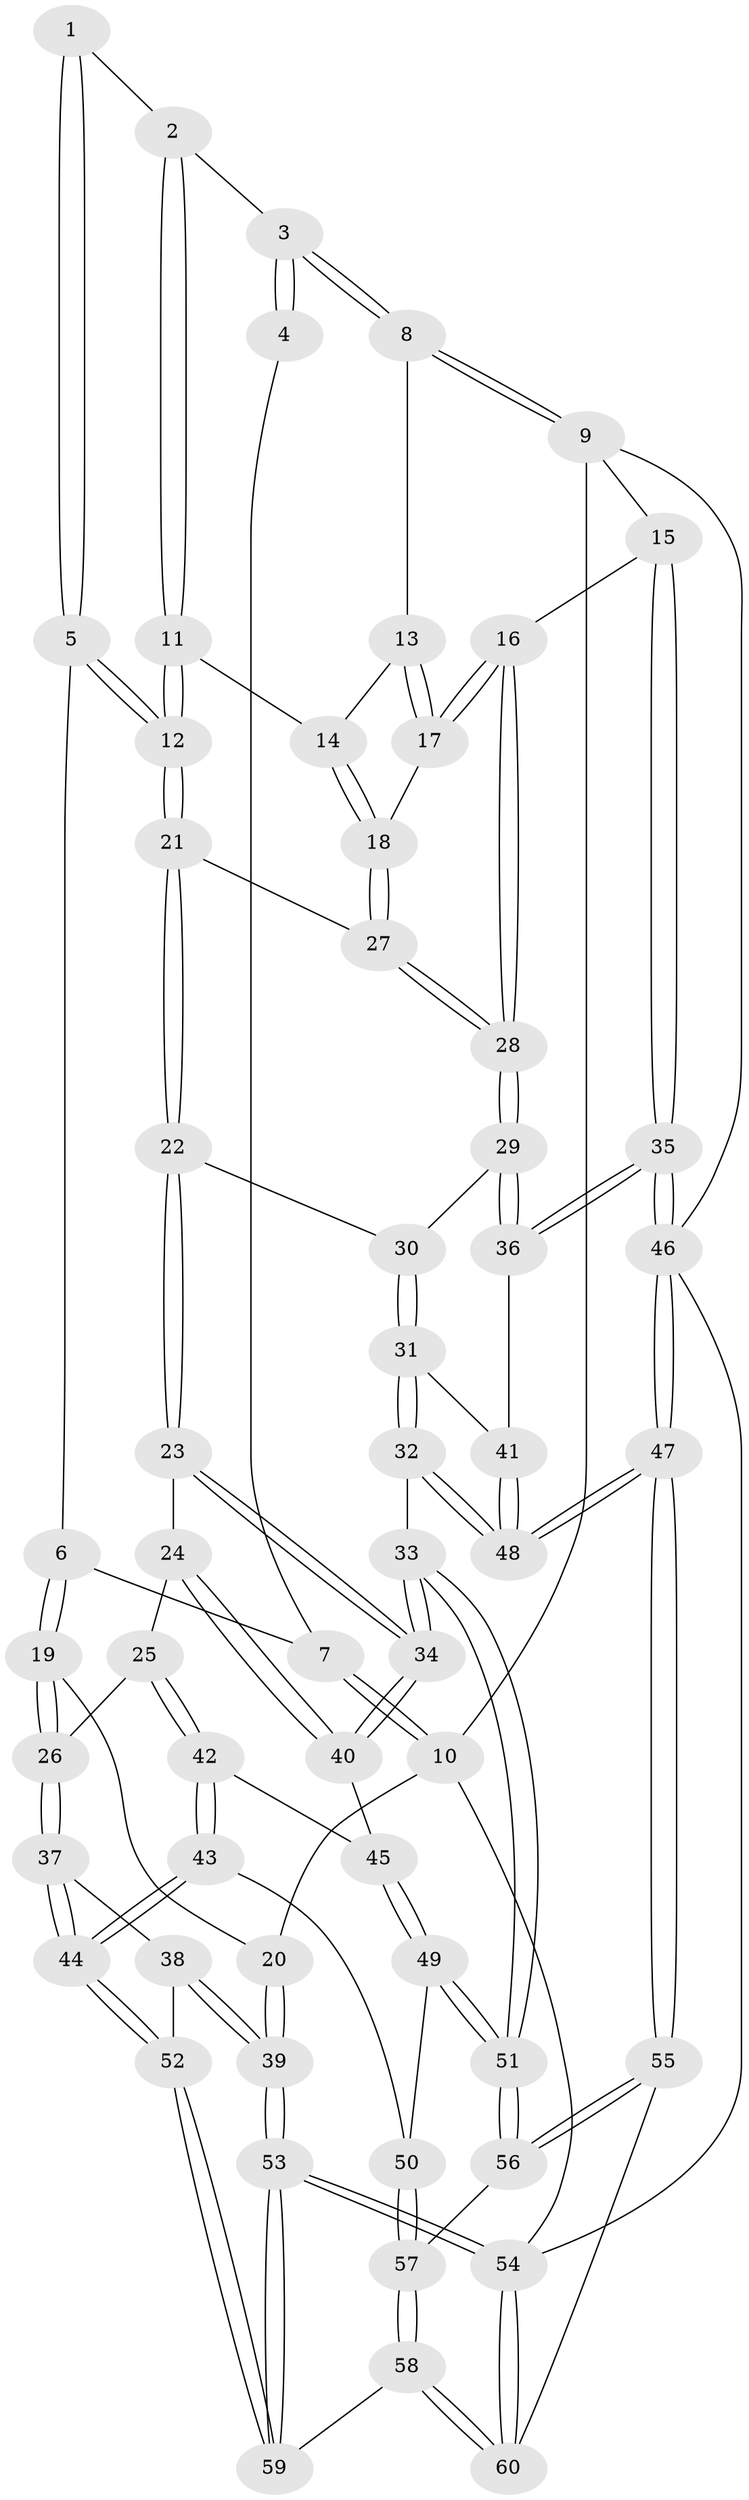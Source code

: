 // Generated by graph-tools (version 1.1) at 2025/16/03/09/25 04:16:46]
// undirected, 60 vertices, 147 edges
graph export_dot {
graph [start="1"]
  node [color=gray90,style=filled];
  1 [pos="+0.4055361467129822+0"];
  2 [pos="+0.4802371539364792+0.05706093530631443"];
  3 [pos="+0.7578493262083129+0"];
  4 [pos="+0.4023556851549957+0"];
  5 [pos="+0.3538768974215495+0.15581996348030885"];
  6 [pos="+0.1833892894673102+0.11931673141652914"];
  7 [pos="+0.14535771827409788+0"];
  8 [pos="+0.7732862899928596+0"];
  9 [pos="+1+0"];
  10 [pos="+0+0"];
  11 [pos="+0.47928913207573076+0.20017920937246406"];
  12 [pos="+0.4549510820350246+0.22890013571578033"];
  13 [pos="+0.7551203087643625+0"];
  14 [pos="+0.6403729140846333+0.0877475680010016"];
  15 [pos="+1+0.26123064289847225"];
  16 [pos="+1+0.27632033357042124"];
  17 [pos="+0.8387933212323987+0.1139470939362948"];
  18 [pos="+0.7326166688858888+0.27937220985991307"];
  19 [pos="+0.04045845798677617+0.27379962223925886"];
  20 [pos="+0+0.25964658261174206"];
  21 [pos="+0.4582682240921967+0.250315059671869"];
  22 [pos="+0.4371612010373631+0.3300077920003684"];
  23 [pos="+0.42423509291031825+0.3421584626365038"];
  24 [pos="+0.2739714847986055+0.4457745579098964"];
  25 [pos="+0.20142965990185455+0.4598303826205079"];
  26 [pos="+0.19734366247684296+0.45778851393944003"];
  27 [pos="+0.7302136566749567+0.31134440354406695"];
  28 [pos="+0.7965031287678895+0.4214965353461672"];
  29 [pos="+0.7950304898189059+0.42634977041466904"];
  30 [pos="+0.5234506594348648+0.4085709342190849"];
  31 [pos="+0.574421979488286+0.5930642670116715"];
  32 [pos="+0.5465105221354644+0.6336831124339697"];
  33 [pos="+0.5344038093129176+0.6384976708089156"];
  34 [pos="+0.4852431502119056+0.6178750404781777"];
  35 [pos="+1+0.7819930303726341"];
  36 [pos="+0.794254757436684+0.458991700115186"];
  37 [pos="+0.019634610654876608+0.585188456938965"];
  38 [pos="+0+0.6104149642690935"];
  39 [pos="+0+0.6288169130767224"];
  40 [pos="+0.4351660053768124+0.6086067574485"];
  41 [pos="+0.7731178377505765+0.49036584477003897"];
  42 [pos="+0.205244884085681+0.5048160997643153"];
  43 [pos="+0.18808775465664251+0.7096931272373881"];
  44 [pos="+0.15285545026295527+0.747357664999708"];
  45 [pos="+0.35143052775041483+0.6659657779481316"];
  46 [pos="+1+1"];
  47 [pos="+0.9827862217574934+1"];
  48 [pos="+0.7809902280398006+0.8131050644448394"];
  49 [pos="+0.34007346999883653+0.6875046082210582"];
  50 [pos="+0.2961850827902256+0.7236110976310509"];
  51 [pos="+0.47893126951182124+0.7857476574213684"];
  52 [pos="+0.14356565822126266+0.7632298585452173"];
  53 [pos="+0+1"];
  54 [pos="+0+1"];
  55 [pos="+0.6963968838729774+1"];
  56 [pos="+0.4675094740246999+0.8596841059880135"];
  57 [pos="+0.374936317431977+0.853000649115206"];
  58 [pos="+0.26716450097957956+0.9056663336451888"];
  59 [pos="+0.11501102843092194+0.8405186673657915"];
  60 [pos="+0.3069031645859183+1"];
  1 -- 2;
  1 -- 5;
  1 -- 5;
  2 -- 3;
  2 -- 11;
  2 -- 11;
  3 -- 4;
  3 -- 4;
  3 -- 8;
  3 -- 8;
  4 -- 7;
  5 -- 6;
  5 -- 12;
  5 -- 12;
  6 -- 7;
  6 -- 19;
  6 -- 19;
  7 -- 10;
  7 -- 10;
  8 -- 9;
  8 -- 9;
  8 -- 13;
  9 -- 10;
  9 -- 15;
  9 -- 46;
  10 -- 20;
  10 -- 54;
  11 -- 12;
  11 -- 12;
  11 -- 14;
  12 -- 21;
  12 -- 21;
  13 -- 14;
  13 -- 17;
  13 -- 17;
  14 -- 18;
  14 -- 18;
  15 -- 16;
  15 -- 35;
  15 -- 35;
  16 -- 17;
  16 -- 17;
  16 -- 28;
  16 -- 28;
  17 -- 18;
  18 -- 27;
  18 -- 27;
  19 -- 20;
  19 -- 26;
  19 -- 26;
  20 -- 39;
  20 -- 39;
  21 -- 22;
  21 -- 22;
  21 -- 27;
  22 -- 23;
  22 -- 23;
  22 -- 30;
  23 -- 24;
  23 -- 34;
  23 -- 34;
  24 -- 25;
  24 -- 40;
  24 -- 40;
  25 -- 26;
  25 -- 42;
  25 -- 42;
  26 -- 37;
  26 -- 37;
  27 -- 28;
  27 -- 28;
  28 -- 29;
  28 -- 29;
  29 -- 30;
  29 -- 36;
  29 -- 36;
  30 -- 31;
  30 -- 31;
  31 -- 32;
  31 -- 32;
  31 -- 41;
  32 -- 33;
  32 -- 48;
  32 -- 48;
  33 -- 34;
  33 -- 34;
  33 -- 51;
  33 -- 51;
  34 -- 40;
  34 -- 40;
  35 -- 36;
  35 -- 36;
  35 -- 46;
  35 -- 46;
  36 -- 41;
  37 -- 38;
  37 -- 44;
  37 -- 44;
  38 -- 39;
  38 -- 39;
  38 -- 52;
  39 -- 53;
  39 -- 53;
  40 -- 45;
  41 -- 48;
  41 -- 48;
  42 -- 43;
  42 -- 43;
  42 -- 45;
  43 -- 44;
  43 -- 44;
  43 -- 50;
  44 -- 52;
  44 -- 52;
  45 -- 49;
  45 -- 49;
  46 -- 47;
  46 -- 47;
  46 -- 54;
  47 -- 48;
  47 -- 48;
  47 -- 55;
  47 -- 55;
  49 -- 50;
  49 -- 51;
  49 -- 51;
  50 -- 57;
  50 -- 57;
  51 -- 56;
  51 -- 56;
  52 -- 59;
  52 -- 59;
  53 -- 54;
  53 -- 54;
  53 -- 59;
  53 -- 59;
  54 -- 60;
  54 -- 60;
  55 -- 56;
  55 -- 56;
  55 -- 60;
  56 -- 57;
  57 -- 58;
  57 -- 58;
  58 -- 59;
  58 -- 60;
  58 -- 60;
}
